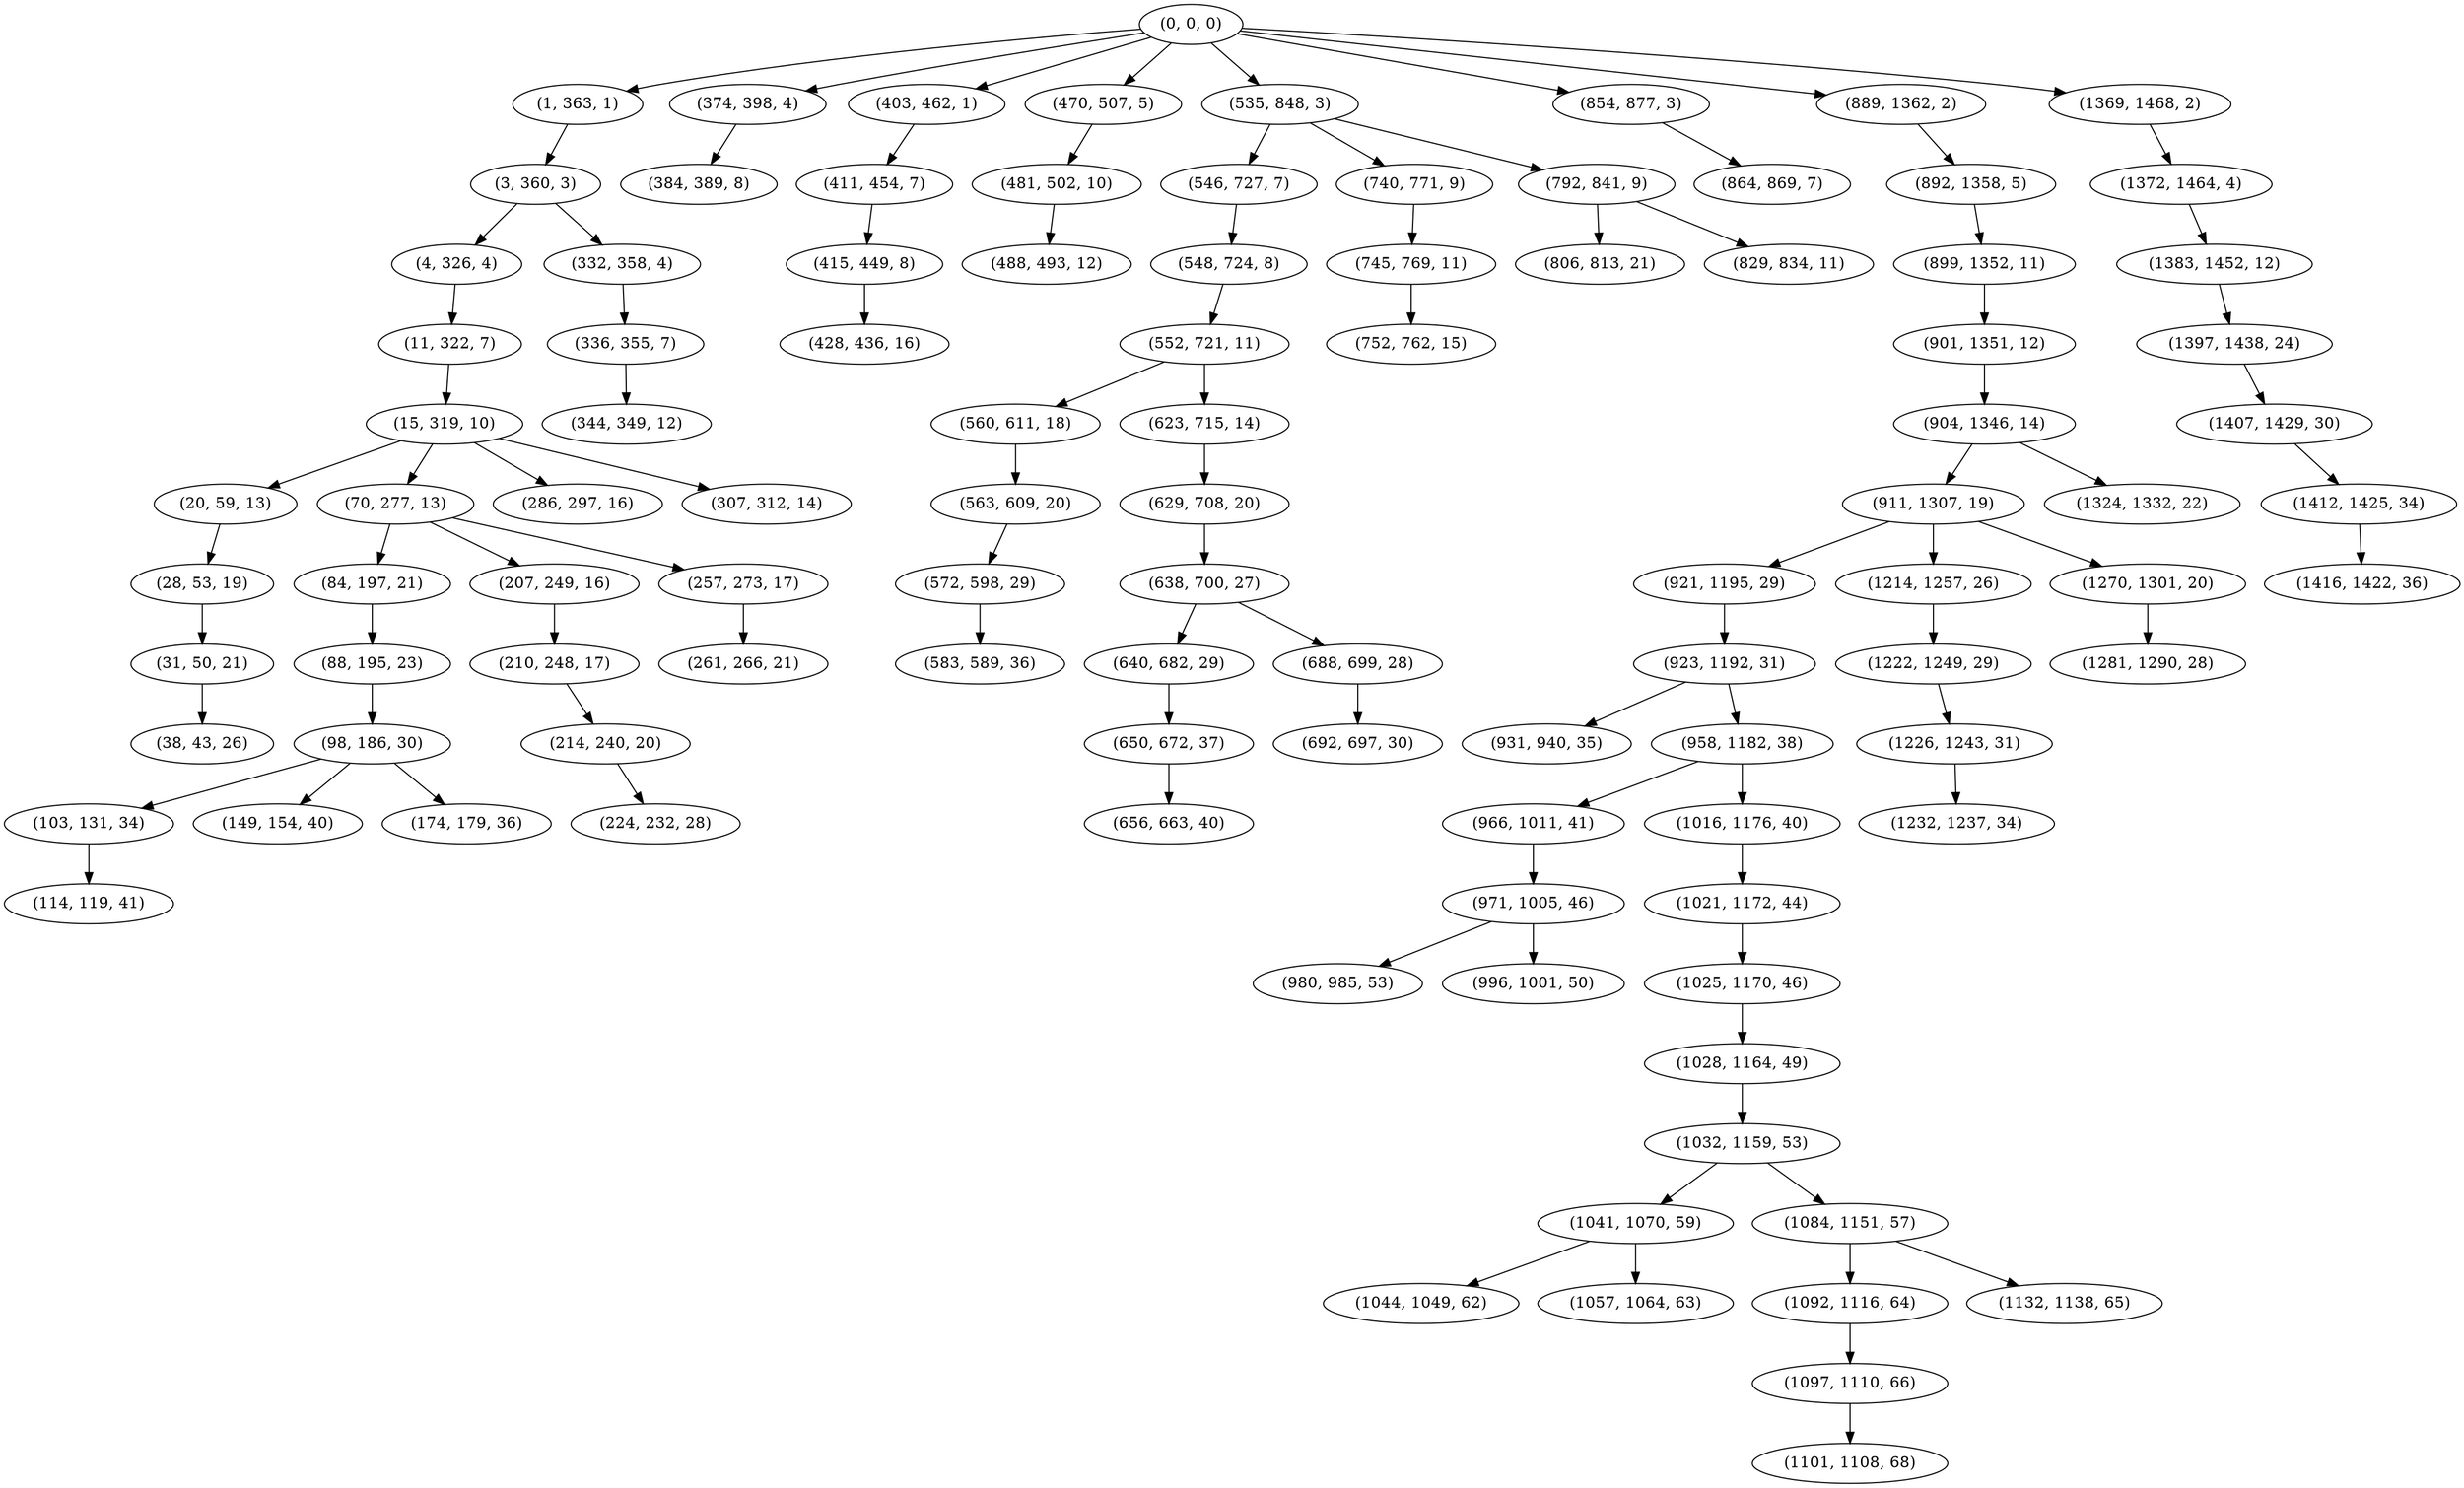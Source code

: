 digraph tree {
    "(0, 0, 0)";
    "(1, 363, 1)";
    "(3, 360, 3)";
    "(4, 326, 4)";
    "(11, 322, 7)";
    "(15, 319, 10)";
    "(20, 59, 13)";
    "(28, 53, 19)";
    "(31, 50, 21)";
    "(38, 43, 26)";
    "(70, 277, 13)";
    "(84, 197, 21)";
    "(88, 195, 23)";
    "(98, 186, 30)";
    "(103, 131, 34)";
    "(114, 119, 41)";
    "(149, 154, 40)";
    "(174, 179, 36)";
    "(207, 249, 16)";
    "(210, 248, 17)";
    "(214, 240, 20)";
    "(224, 232, 28)";
    "(257, 273, 17)";
    "(261, 266, 21)";
    "(286, 297, 16)";
    "(307, 312, 14)";
    "(332, 358, 4)";
    "(336, 355, 7)";
    "(344, 349, 12)";
    "(374, 398, 4)";
    "(384, 389, 8)";
    "(403, 462, 1)";
    "(411, 454, 7)";
    "(415, 449, 8)";
    "(428, 436, 16)";
    "(470, 507, 5)";
    "(481, 502, 10)";
    "(488, 493, 12)";
    "(535, 848, 3)";
    "(546, 727, 7)";
    "(548, 724, 8)";
    "(552, 721, 11)";
    "(560, 611, 18)";
    "(563, 609, 20)";
    "(572, 598, 29)";
    "(583, 589, 36)";
    "(623, 715, 14)";
    "(629, 708, 20)";
    "(638, 700, 27)";
    "(640, 682, 29)";
    "(650, 672, 37)";
    "(656, 663, 40)";
    "(688, 699, 28)";
    "(692, 697, 30)";
    "(740, 771, 9)";
    "(745, 769, 11)";
    "(752, 762, 15)";
    "(792, 841, 9)";
    "(806, 813, 21)";
    "(829, 834, 11)";
    "(854, 877, 3)";
    "(864, 869, 7)";
    "(889, 1362, 2)";
    "(892, 1358, 5)";
    "(899, 1352, 11)";
    "(901, 1351, 12)";
    "(904, 1346, 14)";
    "(911, 1307, 19)";
    "(921, 1195, 29)";
    "(923, 1192, 31)";
    "(931, 940, 35)";
    "(958, 1182, 38)";
    "(966, 1011, 41)";
    "(971, 1005, 46)";
    "(980, 985, 53)";
    "(996, 1001, 50)";
    "(1016, 1176, 40)";
    "(1021, 1172, 44)";
    "(1025, 1170, 46)";
    "(1028, 1164, 49)";
    "(1032, 1159, 53)";
    "(1041, 1070, 59)";
    "(1044, 1049, 62)";
    "(1057, 1064, 63)";
    "(1084, 1151, 57)";
    "(1092, 1116, 64)";
    "(1097, 1110, 66)";
    "(1101, 1108, 68)";
    "(1132, 1138, 65)";
    "(1214, 1257, 26)";
    "(1222, 1249, 29)";
    "(1226, 1243, 31)";
    "(1232, 1237, 34)";
    "(1270, 1301, 20)";
    "(1281, 1290, 28)";
    "(1324, 1332, 22)";
    "(1369, 1468, 2)";
    "(1372, 1464, 4)";
    "(1383, 1452, 12)";
    "(1397, 1438, 24)";
    "(1407, 1429, 30)";
    "(1412, 1425, 34)";
    "(1416, 1422, 36)";
    "(0, 0, 0)" -> "(1, 363, 1)";
    "(0, 0, 0)" -> "(374, 398, 4)";
    "(0, 0, 0)" -> "(403, 462, 1)";
    "(0, 0, 0)" -> "(470, 507, 5)";
    "(0, 0, 0)" -> "(535, 848, 3)";
    "(0, 0, 0)" -> "(854, 877, 3)";
    "(0, 0, 0)" -> "(889, 1362, 2)";
    "(0, 0, 0)" -> "(1369, 1468, 2)";
    "(1, 363, 1)" -> "(3, 360, 3)";
    "(3, 360, 3)" -> "(4, 326, 4)";
    "(3, 360, 3)" -> "(332, 358, 4)";
    "(4, 326, 4)" -> "(11, 322, 7)";
    "(11, 322, 7)" -> "(15, 319, 10)";
    "(15, 319, 10)" -> "(20, 59, 13)";
    "(15, 319, 10)" -> "(70, 277, 13)";
    "(15, 319, 10)" -> "(286, 297, 16)";
    "(15, 319, 10)" -> "(307, 312, 14)";
    "(20, 59, 13)" -> "(28, 53, 19)";
    "(28, 53, 19)" -> "(31, 50, 21)";
    "(31, 50, 21)" -> "(38, 43, 26)";
    "(70, 277, 13)" -> "(84, 197, 21)";
    "(70, 277, 13)" -> "(207, 249, 16)";
    "(70, 277, 13)" -> "(257, 273, 17)";
    "(84, 197, 21)" -> "(88, 195, 23)";
    "(88, 195, 23)" -> "(98, 186, 30)";
    "(98, 186, 30)" -> "(103, 131, 34)";
    "(98, 186, 30)" -> "(149, 154, 40)";
    "(98, 186, 30)" -> "(174, 179, 36)";
    "(103, 131, 34)" -> "(114, 119, 41)";
    "(207, 249, 16)" -> "(210, 248, 17)";
    "(210, 248, 17)" -> "(214, 240, 20)";
    "(214, 240, 20)" -> "(224, 232, 28)";
    "(257, 273, 17)" -> "(261, 266, 21)";
    "(332, 358, 4)" -> "(336, 355, 7)";
    "(336, 355, 7)" -> "(344, 349, 12)";
    "(374, 398, 4)" -> "(384, 389, 8)";
    "(403, 462, 1)" -> "(411, 454, 7)";
    "(411, 454, 7)" -> "(415, 449, 8)";
    "(415, 449, 8)" -> "(428, 436, 16)";
    "(470, 507, 5)" -> "(481, 502, 10)";
    "(481, 502, 10)" -> "(488, 493, 12)";
    "(535, 848, 3)" -> "(546, 727, 7)";
    "(535, 848, 3)" -> "(740, 771, 9)";
    "(535, 848, 3)" -> "(792, 841, 9)";
    "(546, 727, 7)" -> "(548, 724, 8)";
    "(548, 724, 8)" -> "(552, 721, 11)";
    "(552, 721, 11)" -> "(560, 611, 18)";
    "(552, 721, 11)" -> "(623, 715, 14)";
    "(560, 611, 18)" -> "(563, 609, 20)";
    "(563, 609, 20)" -> "(572, 598, 29)";
    "(572, 598, 29)" -> "(583, 589, 36)";
    "(623, 715, 14)" -> "(629, 708, 20)";
    "(629, 708, 20)" -> "(638, 700, 27)";
    "(638, 700, 27)" -> "(640, 682, 29)";
    "(638, 700, 27)" -> "(688, 699, 28)";
    "(640, 682, 29)" -> "(650, 672, 37)";
    "(650, 672, 37)" -> "(656, 663, 40)";
    "(688, 699, 28)" -> "(692, 697, 30)";
    "(740, 771, 9)" -> "(745, 769, 11)";
    "(745, 769, 11)" -> "(752, 762, 15)";
    "(792, 841, 9)" -> "(806, 813, 21)";
    "(792, 841, 9)" -> "(829, 834, 11)";
    "(854, 877, 3)" -> "(864, 869, 7)";
    "(889, 1362, 2)" -> "(892, 1358, 5)";
    "(892, 1358, 5)" -> "(899, 1352, 11)";
    "(899, 1352, 11)" -> "(901, 1351, 12)";
    "(901, 1351, 12)" -> "(904, 1346, 14)";
    "(904, 1346, 14)" -> "(911, 1307, 19)";
    "(904, 1346, 14)" -> "(1324, 1332, 22)";
    "(911, 1307, 19)" -> "(921, 1195, 29)";
    "(911, 1307, 19)" -> "(1214, 1257, 26)";
    "(911, 1307, 19)" -> "(1270, 1301, 20)";
    "(921, 1195, 29)" -> "(923, 1192, 31)";
    "(923, 1192, 31)" -> "(931, 940, 35)";
    "(923, 1192, 31)" -> "(958, 1182, 38)";
    "(958, 1182, 38)" -> "(966, 1011, 41)";
    "(958, 1182, 38)" -> "(1016, 1176, 40)";
    "(966, 1011, 41)" -> "(971, 1005, 46)";
    "(971, 1005, 46)" -> "(980, 985, 53)";
    "(971, 1005, 46)" -> "(996, 1001, 50)";
    "(1016, 1176, 40)" -> "(1021, 1172, 44)";
    "(1021, 1172, 44)" -> "(1025, 1170, 46)";
    "(1025, 1170, 46)" -> "(1028, 1164, 49)";
    "(1028, 1164, 49)" -> "(1032, 1159, 53)";
    "(1032, 1159, 53)" -> "(1041, 1070, 59)";
    "(1032, 1159, 53)" -> "(1084, 1151, 57)";
    "(1041, 1070, 59)" -> "(1044, 1049, 62)";
    "(1041, 1070, 59)" -> "(1057, 1064, 63)";
    "(1084, 1151, 57)" -> "(1092, 1116, 64)";
    "(1084, 1151, 57)" -> "(1132, 1138, 65)";
    "(1092, 1116, 64)" -> "(1097, 1110, 66)";
    "(1097, 1110, 66)" -> "(1101, 1108, 68)";
    "(1214, 1257, 26)" -> "(1222, 1249, 29)";
    "(1222, 1249, 29)" -> "(1226, 1243, 31)";
    "(1226, 1243, 31)" -> "(1232, 1237, 34)";
    "(1270, 1301, 20)" -> "(1281, 1290, 28)";
    "(1369, 1468, 2)" -> "(1372, 1464, 4)";
    "(1372, 1464, 4)" -> "(1383, 1452, 12)";
    "(1383, 1452, 12)" -> "(1397, 1438, 24)";
    "(1397, 1438, 24)" -> "(1407, 1429, 30)";
    "(1407, 1429, 30)" -> "(1412, 1425, 34)";
    "(1412, 1425, 34)" -> "(1416, 1422, 36)";
}
